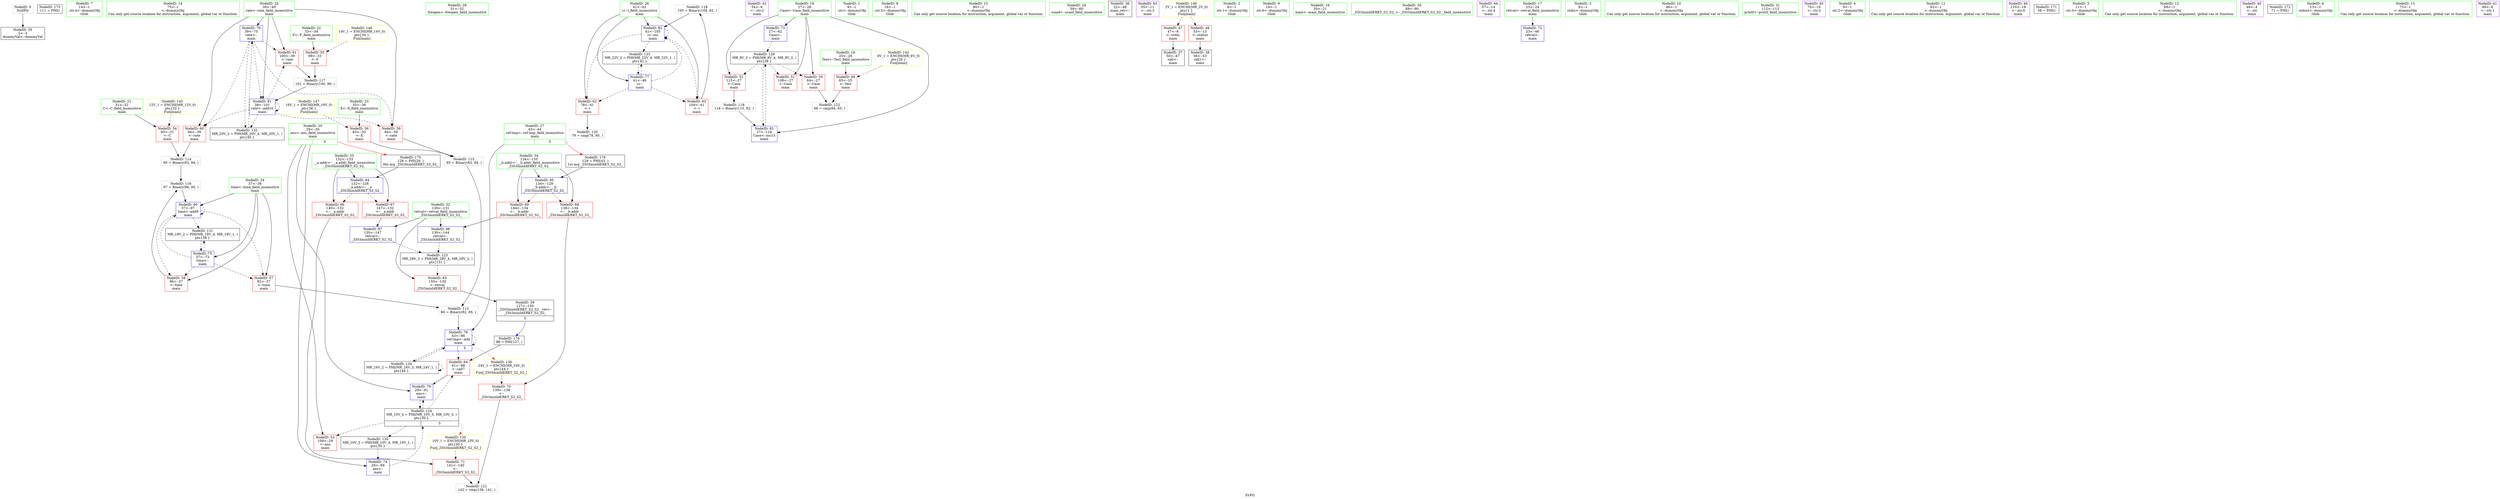 digraph "SVFG" {
	label="SVFG";

	Node0x55b2da5f2d70 [shape=record,color=grey,label="{NodeID: 0\nNullPtr}"];
	Node0x55b2da5f2d70 -> Node0x55b2da6097f0[style=solid];
	Node0x55b2da622050 [shape=record,color=black,label="{NodeID: 173\n111 = PHI()\n}"];
	Node0x55b2da607f80 [shape=record,color=green,label="{NodeID: 7\n14\<--1\n.str.4\<--dummyObj\nGlob }"];
	Node0x55b2da608590 [shape=record,color=green,label="{NodeID: 14\n75\<--1\n\<--dummyObj\nCan only get source location for instruction, argument, global var or function.}"];
	Node0x55b2da608bd0 [shape=record,color=green,label="{NodeID: 21\n31\<--32\nC\<--C_field_insensitive\nmain\n}"];
	Node0x55b2da608bd0 -> Node0x55b2da60b7b0[style=solid];
	Node0x55b2da609180 [shape=record,color=green,label="{NodeID: 28\n51\<--52\nfreopen\<--freopen_field_insensitive\n}"];
	Node0x55b2da60fad0 [shape=record,color=grey,label="{NodeID: 118\n105 = Binary(104, 62, )\n}"];
	Node0x55b2da60fad0 -> Node0x55b2da60ce70[style=solid];
	Node0x55b2da6097f0 [shape=record,color=black,label="{NodeID: 35\n2\<--3\ndummyVal\<--dummyVal\n}"];
	Node0x55b2da609dd0 [shape=record,color=purple,label="{NodeID: 42\n54\<--9\n\<--.str.2\nmain\n}"];
	Node0x55b2da6169e0 [shape=record,color=black,label="{NodeID: 132\nMR_20V_2 = PHI(MR_20V_4, MR_20V_1, )\npts\{40 \}\n}"];
	Node0x55b2da6169e0 -> Node0x55b2da60c990[style=dashed];
	Node0x55b2da60b3a0 [shape=record,color=red,label="{NodeID: 49\n65\<--25\n\<--Test\nmain\n}"];
	Node0x55b2da60b3a0 -> Node0x55b2da6100d0[style=solid];
	Node0x55b2da60b950 [shape=record,color=red,label="{NodeID: 56\n83\<--35\n\<--X\nmain\n}"];
	Node0x55b2da60b950 -> Node0x55b2da60f650[style=solid];
	Node0x55b2da618cf0 [shape=record,color=yellow,style=double,label="{NodeID: 146\n14V_1 = ENCHI(MR_14V_0)\npts\{34 \}\nFun[main]}"];
	Node0x55b2da618cf0 -> Node0x55b2da60b880[style=dashed];
	Node0x55b2da60bf00 [shape=record,color=red,label="{NodeID: 63\n104\<--41\n\<--i\nmain\n}"];
	Node0x55b2da60bf00 -> Node0x55b2da60fad0[style=solid];
	Node0x55b2da60c4b0 [shape=record,color=red,label="{NodeID: 70\n139\<--138\n\<--\n_ZSt3minIdERKT_S2_S2_\n}"];
	Node0x55b2da60c4b0 -> Node0x55b2da60ff50[style=solid];
	Node0x55b2da60ca60 [shape=record,color=blue,label="{NodeID: 77\n41\<--46\ni\<--\nmain\n}"];
	Node0x55b2da60ca60 -> Node0x55b2da60be30[style=dashed];
	Node0x55b2da60ca60 -> Node0x55b2da60bf00[style=dashed];
	Node0x55b2da60ca60 -> Node0x55b2da60ce70[style=dashed];
	Node0x55b2da60ca60 -> Node0x55b2da616ee0[style=dashed];
	Node0x55b2da60d010 [shape=record,color=blue,label="{NodeID: 84\n132\<--128\n__a.addr\<--__a\n_ZSt3minIdERKT_S2_S2_\n}"];
	Node0x55b2da60d010 -> Node0x55b2da60c170[style=dashed];
	Node0x55b2da60d010 -> Node0x55b2da60c240[style=dashed];
	Node0x55b2da5f2e80 [shape=record,color=green,label="{NodeID: 1\n4\<--1\n.str\<--dummyObj\nGlob }"];
	Node0x55b2da622120 [shape=record,color=black,label="{NodeID: 174\n88 = PHI(127, )\n}"];
	Node0x55b2da622120 -> Node0x55b2da60bfd0[style=solid];
	Node0x55b2da608010 [shape=record,color=green,label="{NodeID: 8\n16\<--1\n.str.5\<--dummyObj\nGlob }"];
	Node0x55b2da608690 [shape=record,color=green,label="{NodeID: 15\n80\<--1\n\<--dummyObj\nCan only get source location for instruction, argument, global var or function.}"];
	Node0x55b2da608ca0 [shape=record,color=green,label="{NodeID: 22\n33\<--34\nF\<--F_field_insensitive\nmain\n}"];
	Node0x55b2da608ca0 -> Node0x55b2da60b880[style=solid];
	Node0x55b2da609280 [shape=record,color=green,label="{NodeID: 29\n59\<--60\nscanf\<--scanf_field_insensitive\n}"];
	Node0x55b2da60fc50 [shape=record,color=grey,label="{NodeID: 119\n116 = Binary(115, 62, )\n}"];
	Node0x55b2da60fc50 -> Node0x55b2da60cf40[style=solid];
	Node0x55b2da6098f0 [shape=record,color=black,label="{NodeID: 36\n22\<--46\nmain_ret\<--\nmain\n}"];
	Node0x55b2da609ea0 [shape=record,color=purple,label="{NodeID: 43\n55\<--11\n\<--.str.3\nmain\n}"];
	Node0x55b2da616ee0 [shape=record,color=black,label="{NodeID: 133\nMR_22V_2 = PHI(MR_22V_4, MR_22V_1, )\npts\{42 \}\n}"];
	Node0x55b2da616ee0 -> Node0x55b2da60ca60[style=dashed];
	Node0x55b2da60b470 [shape=record,color=red,label="{NodeID: 50\n64\<--27\n\<--Case\nmain\n}"];
	Node0x55b2da60b470 -> Node0x55b2da6100d0[style=solid];
	Node0x55b2da618780 [shape=record,color=yellow,style=double,label="{NodeID: 140\n2V_1 = ENCHI(MR_2V_0)\npts\{1 \}\nFun[main]}"];
	Node0x55b2da618780 -> Node0x55b2da60a1e0[style=dashed];
	Node0x55b2da618780 -> Node0x55b2da60b2d0[style=dashed];
	Node0x55b2da60ba20 [shape=record,color=red,label="{NodeID: 57\n82\<--37\n\<--time\nmain\n}"];
	Node0x55b2da60ba20 -> Node0x55b2da60f350[style=solid];
	Node0x55b2da618dd0 [shape=record,color=yellow,style=double,label="{NodeID: 147\n16V_1 = ENCHI(MR_16V_0)\npts\{36 \}\nFun[main]}"];
	Node0x55b2da618dd0 -> Node0x55b2da60b950[style=dashed];
	Node0x55b2da60bfd0 [shape=record,color=red,label="{NodeID: 64\n91\<--88\n\<--call7\nmain\n}"];
	Node0x55b2da60bfd0 -> Node0x55b2da60cc00[style=solid];
	Node0x55b2da60c580 [shape=record,color=red,label="{NodeID: 71\n141\<--140\n\<--\n_ZSt3minIdERKT_S2_S2_\n}"];
	Node0x55b2da60c580 -> Node0x55b2da60ff50[style=solid];
	Node0x55b2da60cb30 [shape=record,color=blue,label="{NodeID: 78\n43\<--86\nref.tmp\<--add\nmain\n|{|<s3>5}}"];
	Node0x55b2da60cb30 -> Node0x55b2da60bfd0[style=dashed];
	Node0x55b2da60cb30 -> Node0x55b2da60cb30[style=dashed];
	Node0x55b2da60cb30 -> Node0x55b2da6173e0[style=dashed];
	Node0x55b2da60cb30:s3 -> Node0x55b2da618400[style=dashed,color=red];
	Node0x55b2da60d0e0 [shape=record,color=blue,label="{NodeID: 85\n134\<--129\n__b.addr\<--__b\n_ZSt3minIdERKT_S2_S2_\n}"];
	Node0x55b2da60d0e0 -> Node0x55b2da60c310[style=dashed];
	Node0x55b2da60d0e0 -> Node0x55b2da60c3e0[style=dashed];
	Node0x55b2da607250 [shape=record,color=green,label="{NodeID: 2\n6\<--1\n.str.1\<--dummyObj\nGlob }"];
	Node0x55b2da622310 [shape=record,color=black,label="{NodeID: 175\n128 = PHI(29, )\n0th arg _ZSt3minIdERKT_S2_S2_ }"];
	Node0x55b2da622310 -> Node0x55b2da60d010[style=solid];
	Node0x55b2da6080d0 [shape=record,color=green,label="{NodeID: 9\n18\<--1\n.str.6\<--dummyObj\nGlob }"];
	Node0x55b2da608790 [shape=record,color=green,label="{NodeID: 16\n20\<--21\nmain\<--main_field_insensitive\n}"];
	Node0x55b2da608d70 [shape=record,color=green,label="{NodeID: 23\n35\<--36\nX\<--X_field_insensitive\nmain\n}"];
	Node0x55b2da608d70 -> Node0x55b2da60b950[style=solid];
	Node0x55b2da60f350 [shape=record,color=grey,label="{NodeID: 113\n86 = Binary(82, 85, )\n}"];
	Node0x55b2da60f350 -> Node0x55b2da60cb30[style=solid];
	Node0x55b2da609380 [shape=record,color=green,label="{NodeID: 30\n89\<--90\n_ZSt3minIdERKT_S2_S2_\<--_ZSt3minIdERKT_S2_S2__field_insensitive\n}"];
	Node0x55b2da60fdd0 [shape=record,color=grey,label="{NodeID: 120\n79 = cmp(78, 80, )\n}"];
	Node0x55b2da6099c0 [shape=record,color=black,label="{NodeID: 37\n50\<--47\ncall\<--\nmain\n}"];
	Node0x55b2da609f70 [shape=record,color=purple,label="{NodeID: 44\n57\<--14\n\<--.str.4\nmain\n}"];
	Node0x55b2da6173e0 [shape=record,color=black,label="{NodeID: 134\nMR_24V_2 = PHI(MR_24V_3, MR_24V_1, )\npts\{44 \}\n}"];
	Node0x55b2da6173e0 -> Node0x55b2da60cb30[style=dashed];
	Node0x55b2da6173e0 -> Node0x55b2da6173e0[style=dashed];
	Node0x55b2da60b540 [shape=record,color=red,label="{NodeID: 51\n108\<--27\n\<--Case\nmain\n}"];
	Node0x55b2da60baf0 [shape=record,color=red,label="{NodeID: 58\n96\<--37\n\<--time\nmain\n}"];
	Node0x55b2da60baf0 -> Node0x55b2da60f7d0[style=solid];
	Node0x55b2da60c0a0 [shape=record,color=red,label="{NodeID: 65\n150\<--130\n\<--retval\n_ZSt3minIdERKT_S2_S2_\n}"];
	Node0x55b2da60c0a0 -> Node0x55b2da609b60[style=solid];
	Node0x55b2da60c650 [shape=record,color=blue,label="{NodeID: 72\n23\<--46\nretval\<--\nmain\n}"];
	Node0x55b2da60cc00 [shape=record,color=blue,label="{NodeID: 79\n29\<--91\nans\<--\nmain\n}"];
	Node0x55b2da60cc00 -> Node0x55b2da6141e0[style=dashed];
	Node0x55b2da60d1b0 [shape=record,color=blue,label="{NodeID: 86\n130\<--144\nretval\<--\n_ZSt3minIdERKT_S2_S2_\n}"];
	Node0x55b2da60d1b0 -> Node0x55b2da613ce0[style=dashed];
	Node0x55b2da6072e0 [shape=record,color=green,label="{NodeID: 3\n8\<--1\nstdin\<--dummyObj\nGlob }"];
	Node0x55b2da622410 [shape=record,color=black,label="{NodeID: 176\n129 = PHI(43, )\n1st arg _ZSt3minIdERKT_S2_S2_ }"];
	Node0x55b2da622410 -> Node0x55b2da60d0e0[style=solid];
	Node0x55b2da608190 [shape=record,color=green,label="{NodeID: 10\n46\<--1\n\<--dummyObj\nCan only get source location for instruction, argument, global var or function.}"];
	Node0x55b2da608890 [shape=record,color=green,label="{NodeID: 17\n23\<--24\nretval\<--retval_field_insensitive\nmain\n}"];
	Node0x55b2da608890 -> Node0x55b2da60c650[style=solid];
	Node0x55b2da608e40 [shape=record,color=green,label="{NodeID: 24\n37\<--38\ntime\<--time_field_insensitive\nmain\n}"];
	Node0x55b2da608e40 -> Node0x55b2da60ba20[style=solid];
	Node0x55b2da608e40 -> Node0x55b2da60baf0[style=solid];
	Node0x55b2da608e40 -> Node0x55b2da60c8c0[style=solid];
	Node0x55b2da608e40 -> Node0x55b2da60ccd0[style=solid];
	Node0x55b2da60f4d0 [shape=record,color=grey,label="{NodeID: 114\n95 = Binary(93, 94, )\n}"];
	Node0x55b2da60f4d0 -> Node0x55b2da60f7d0[style=solid];
	Node0x55b2da609480 [shape=record,color=green,label="{NodeID: 31\n112\<--113\nprintf\<--printf_field_insensitive\n}"];
	Node0x55b2da60ff50 [shape=record,color=grey,label="{NodeID: 121\n142 = cmp(139, 141, )\n}"];
	Node0x55b2da609a90 [shape=record,color=black,label="{NodeID: 38\n56\<--53\ncall1\<--\nmain\n}"];
	Node0x55b2da60a040 [shape=record,color=purple,label="{NodeID: 45\n70\<--16\n\<--.str.5\nmain\n}"];
	Node0x55b2da6178e0 [shape=record,color=yellow,style=double,label="{NodeID: 135\n10V_1 = ENCHI(MR_10V_0)\npts\{30 \}\nFun[_ZSt3minIdERKT_S2_S2_]}"];
	Node0x55b2da6178e0 -> Node0x55b2da60c580[style=dashed];
	Node0x55b2da60b610 [shape=record,color=red,label="{NodeID: 52\n115\<--27\n\<--Case\nmain\n}"];
	Node0x55b2da60b610 -> Node0x55b2da60fc50[style=solid];
	Node0x55b2da618970 [shape=record,color=yellow,style=double,label="{NodeID: 142\n6V_1 = ENCHI(MR_6V_0)\npts\{26 \}\nFun[main]}"];
	Node0x55b2da618970 -> Node0x55b2da60b3a0[style=dashed];
	Node0x55b2da60bbc0 [shape=record,color=red,label="{NodeID: 59\n84\<--39\n\<--rate\nmain\n}"];
	Node0x55b2da60bbc0 -> Node0x55b2da60f650[style=solid];
	Node0x55b2da60c170 [shape=record,color=red,label="{NodeID: 66\n140\<--132\n\<--__a.addr\n_ZSt3minIdERKT_S2_S2_\n}"];
	Node0x55b2da60c170 -> Node0x55b2da60c580[style=solid];
	Node0x55b2da60c720 [shape=record,color=blue,label="{NodeID: 73\n27\<--62\nCase\<--\nmain\n}"];
	Node0x55b2da60c720 -> Node0x55b2da615ae0[style=dashed];
	Node0x55b2da60ccd0 [shape=record,color=blue,label="{NodeID: 80\n37\<--97\ntime\<--add9\nmain\n}"];
	Node0x55b2da60ccd0 -> Node0x55b2da60ba20[style=dashed];
	Node0x55b2da60ccd0 -> Node0x55b2da60baf0[style=dashed];
	Node0x55b2da60ccd0 -> Node0x55b2da60ccd0[style=dashed];
	Node0x55b2da60ccd0 -> Node0x55b2da6164e0[style=dashed];
	Node0x55b2da60d280 [shape=record,color=blue,label="{NodeID: 87\n130\<--147\nretval\<--\n_ZSt3minIdERKT_S2_S2_\n}"];
	Node0x55b2da60d280 -> Node0x55b2da613ce0[style=dashed];
	Node0x55b2da607590 [shape=record,color=green,label="{NodeID: 4\n9\<--1\n.str.2\<--dummyObj\nGlob }"];
	Node0x55b2da608290 [shape=record,color=green,label="{NodeID: 11\n62\<--1\n\<--dummyObj\nCan only get source location for instruction, argument, global var or function.}"];
	Node0x55b2da608960 [shape=record,color=green,label="{NodeID: 18\n25\<--26\nTest\<--Test_field_insensitive\nmain\n}"];
	Node0x55b2da608960 -> Node0x55b2da60b3a0[style=solid];
	Node0x55b2da608f10 [shape=record,color=green,label="{NodeID: 25\n39\<--40\nrate\<--rate_field_insensitive\nmain\n}"];
	Node0x55b2da608f10 -> Node0x55b2da60bbc0[style=solid];
	Node0x55b2da608f10 -> Node0x55b2da60bc90[style=solid];
	Node0x55b2da608f10 -> Node0x55b2da60bd60[style=solid];
	Node0x55b2da608f10 -> Node0x55b2da60c990[style=solid];
	Node0x55b2da608f10 -> Node0x55b2da60cda0[style=solid];
	Node0x55b2da60f650 [shape=record,color=grey,label="{NodeID: 115\n85 = Binary(83, 84, )\n}"];
	Node0x55b2da60f650 -> Node0x55b2da60f350[style=solid];
	Node0x55b2da609580 [shape=record,color=green,label="{NodeID: 32\n130\<--131\nretval\<--retval_field_insensitive\n_ZSt3minIdERKT_S2_S2_\n}"];
	Node0x55b2da609580 -> Node0x55b2da60c0a0[style=solid];
	Node0x55b2da609580 -> Node0x55b2da60d1b0[style=solid];
	Node0x55b2da609580 -> Node0x55b2da60d280[style=solid];
	Node0x55b2da6100d0 [shape=record,color=grey,label="{NodeID: 122\n66 = cmp(64, 65, )\n}"];
	Node0x55b2da609b60 [shape=record,color=black,label="{NodeID: 39\n127\<--150\n_ZSt3minIdERKT_S2_S2__ret\<--\n_ZSt3minIdERKT_S2_S2_\n|{<s0>5}}"];
	Node0x55b2da609b60:s0 -> Node0x55b2da622120[style=solid,color=blue];
	Node0x55b2da615ae0 [shape=record,color=black,label="{NodeID: 129\nMR_8V_3 = PHI(MR_8V_4, MR_8V_2, )\npts\{28 \}\n}"];
	Node0x55b2da615ae0 -> Node0x55b2da60b470[style=dashed];
	Node0x55b2da615ae0 -> Node0x55b2da60b540[style=dashed];
	Node0x55b2da615ae0 -> Node0x55b2da60b610[style=dashed];
	Node0x55b2da615ae0 -> Node0x55b2da60cf40[style=dashed];
	Node0x55b2da60a110 [shape=record,color=purple,label="{NodeID: 46\n110\<--18\n\<--.str.6\nmain\n}"];
	Node0x55b2da618400 [shape=record,color=yellow,style=double,label="{NodeID: 136\n24V_1 = ENCHI(MR_24V_0)\npts\{44 \}\nFun[_ZSt3minIdERKT_S2_S2_]}"];
	Node0x55b2da618400 -> Node0x55b2da60c4b0[style=dashed];
	Node0x55b2da60b6e0 [shape=record,color=red,label="{NodeID: 53\n109\<--29\n\<--ans\nmain\n}"];
	Node0x55b2da60bc90 [shape=record,color=red,label="{NodeID: 60\n94\<--39\n\<--rate\nmain\n}"];
	Node0x55b2da60bc90 -> Node0x55b2da60f4d0[style=solid];
	Node0x55b2da60c240 [shape=record,color=red,label="{NodeID: 67\n147\<--132\n\<--__a.addr\n_ZSt3minIdERKT_S2_S2_\n}"];
	Node0x55b2da60c240 -> Node0x55b2da60d280[style=solid];
	Node0x55b2da60c7f0 [shape=record,color=blue,label="{NodeID: 74\n29\<--69\nans\<--\nmain\n}"];
	Node0x55b2da60c7f0 -> Node0x55b2da6141e0[style=dashed];
	Node0x55b2da60cda0 [shape=record,color=blue,label="{NodeID: 81\n39\<--101\nrate\<--add10\nmain\n}"];
	Node0x55b2da60cda0 -> Node0x55b2da60bbc0[style=dashed];
	Node0x55b2da60cda0 -> Node0x55b2da60bc90[style=dashed];
	Node0x55b2da60cda0 -> Node0x55b2da60bd60[style=dashed];
	Node0x55b2da60cda0 -> Node0x55b2da60cda0[style=dashed];
	Node0x55b2da60cda0 -> Node0x55b2da6169e0[style=dashed];
	Node0x55b2da621840 [shape=record,color=black,label="{NodeID: 171\n58 = PHI()\n}"];
	Node0x55b2da607620 [shape=record,color=green,label="{NodeID: 5\n11\<--1\n.str.3\<--dummyObj\nGlob }"];
	Node0x55b2da608390 [shape=record,color=green,label="{NodeID: 12\n69\<--1\n\<--dummyObj\nCan only get source location for instruction, argument, global var or function.}"];
	Node0x55b2da608a30 [shape=record,color=green,label="{NodeID: 19\n27\<--28\nCase\<--Case_field_insensitive\nmain\n}"];
	Node0x55b2da608a30 -> Node0x55b2da60b470[style=solid];
	Node0x55b2da608a30 -> Node0x55b2da60b540[style=solid];
	Node0x55b2da608a30 -> Node0x55b2da60b610[style=solid];
	Node0x55b2da608a30 -> Node0x55b2da60c720[style=solid];
	Node0x55b2da608a30 -> Node0x55b2da60cf40[style=solid];
	Node0x55b2da608fe0 [shape=record,color=green,label="{NodeID: 26\n41\<--42\ni\<--i_field_insensitive\nmain\n}"];
	Node0x55b2da608fe0 -> Node0x55b2da60be30[style=solid];
	Node0x55b2da608fe0 -> Node0x55b2da60bf00[style=solid];
	Node0x55b2da608fe0 -> Node0x55b2da60ca60[style=solid];
	Node0x55b2da608fe0 -> Node0x55b2da60ce70[style=solid];
	Node0x55b2da60f7d0 [shape=record,color=grey,label="{NodeID: 116\n97 = Binary(96, 95, )\n}"];
	Node0x55b2da60f7d0 -> Node0x55b2da60ccd0[style=solid];
	Node0x55b2da609650 [shape=record,color=green,label="{NodeID: 33\n132\<--133\n__a.addr\<--__a.addr_field_insensitive\n_ZSt3minIdERKT_S2_S2_\n}"];
	Node0x55b2da609650 -> Node0x55b2da60c170[style=solid];
	Node0x55b2da609650 -> Node0x55b2da60c240[style=solid];
	Node0x55b2da609650 -> Node0x55b2da60d010[style=solid];
	Node0x55b2da613ce0 [shape=record,color=black,label="{NodeID: 123\nMR_28V_3 = PHI(MR_28V_4, MR_28V_2, )\npts\{131 \}\n}"];
	Node0x55b2da613ce0 -> Node0x55b2da60c0a0[style=dashed];
	Node0x55b2da609c30 [shape=record,color=purple,label="{NodeID: 40\n48\<--4\n\<--.str\nmain\n}"];
	Node0x55b2da615fe0 [shape=record,color=black,label="{NodeID: 130\nMR_10V_2 = PHI(MR_10V_4, MR_10V_1, )\npts\{30 \}\n}"];
	Node0x55b2da615fe0 -> Node0x55b2da60c7f0[style=dashed];
	Node0x55b2da60a1e0 [shape=record,color=red,label="{NodeID: 47\n47\<--8\n\<--stdin\nmain\n}"];
	Node0x55b2da60a1e0 -> Node0x55b2da6099c0[style=solid];
	Node0x55b2da60b7b0 [shape=record,color=red,label="{NodeID: 54\n93\<--31\n\<--C\nmain\n}"];
	Node0x55b2da60b7b0 -> Node0x55b2da60f4d0[style=solid];
	Node0x55b2da60bd60 [shape=record,color=red,label="{NodeID: 61\n100\<--39\n\<--rate\nmain\n}"];
	Node0x55b2da60bd60 -> Node0x55b2da60f950[style=solid];
	Node0x55b2da60c310 [shape=record,color=red,label="{NodeID: 68\n138\<--134\n\<--__b.addr\n_ZSt3minIdERKT_S2_S2_\n}"];
	Node0x55b2da60c310 -> Node0x55b2da60c4b0[style=solid];
	Node0x55b2da60c8c0 [shape=record,color=blue,label="{NodeID: 75\n37\<--73\ntime\<--\nmain\n}"];
	Node0x55b2da60c8c0 -> Node0x55b2da60ba20[style=dashed];
	Node0x55b2da60c8c0 -> Node0x55b2da60baf0[style=dashed];
	Node0x55b2da60c8c0 -> Node0x55b2da60ccd0[style=dashed];
	Node0x55b2da60c8c0 -> Node0x55b2da6164e0[style=dashed];
	Node0x55b2da60ce70 [shape=record,color=blue,label="{NodeID: 82\n41\<--105\ni\<--inc\nmain\n}"];
	Node0x55b2da60ce70 -> Node0x55b2da60be30[style=dashed];
	Node0x55b2da60ce70 -> Node0x55b2da60bf00[style=dashed];
	Node0x55b2da60ce70 -> Node0x55b2da60ce70[style=dashed];
	Node0x55b2da60ce70 -> Node0x55b2da616ee0[style=dashed];
	Node0x55b2da621940 [shape=record,color=black,label="{NodeID: 172\n71 = PHI()\n}"];
	Node0x55b2da6076e0 [shape=record,color=green,label="{NodeID: 6\n13\<--1\nstdout\<--dummyObj\nGlob }"];
	Node0x55b2da608490 [shape=record,color=green,label="{NodeID: 13\n73\<--1\n\<--dummyObj\nCan only get source location for instruction, argument, global var or function.}"];
	Node0x55b2da608b00 [shape=record,color=green,label="{NodeID: 20\n29\<--30\nans\<--ans_field_insensitive\nmain\n|{|<s3>5}}"];
	Node0x55b2da608b00 -> Node0x55b2da60b6e0[style=solid];
	Node0x55b2da608b00 -> Node0x55b2da60c7f0[style=solid];
	Node0x55b2da608b00 -> Node0x55b2da60cc00[style=solid];
	Node0x55b2da608b00:s3 -> Node0x55b2da622310[style=solid,color=red];
	Node0x55b2da6090b0 [shape=record,color=green,label="{NodeID: 27\n43\<--44\nref.tmp\<--ref.tmp_field_insensitive\nmain\n|{|<s1>5}}"];
	Node0x55b2da6090b0 -> Node0x55b2da60cb30[style=solid];
	Node0x55b2da6090b0:s1 -> Node0x55b2da622410[style=solid,color=red];
	Node0x55b2da60f950 [shape=record,color=grey,label="{NodeID: 117\n101 = Binary(100, 99, )\n}"];
	Node0x55b2da60f950 -> Node0x55b2da60cda0[style=solid];
	Node0x55b2da609720 [shape=record,color=green,label="{NodeID: 34\n134\<--135\n__b.addr\<--__b.addr_field_insensitive\n_ZSt3minIdERKT_S2_S2_\n}"];
	Node0x55b2da609720 -> Node0x55b2da60c310[style=solid];
	Node0x55b2da609720 -> Node0x55b2da60c3e0[style=solid];
	Node0x55b2da609720 -> Node0x55b2da60d0e0[style=solid];
	Node0x55b2da6141e0 [shape=record,color=black,label="{NodeID: 124\nMR_10V_4 = PHI(MR_10V_5, MR_10V_3, )\npts\{30 \}\n|{|<s4>5}}"];
	Node0x55b2da6141e0 -> Node0x55b2da60b6e0[style=dashed];
	Node0x55b2da6141e0 -> Node0x55b2da60bfd0[style=dashed];
	Node0x55b2da6141e0 -> Node0x55b2da60cc00[style=dashed];
	Node0x55b2da6141e0 -> Node0x55b2da615fe0[style=dashed];
	Node0x55b2da6141e0:s4 -> Node0x55b2da6178e0[style=dashed,color=red];
	Node0x55b2da609d00 [shape=record,color=purple,label="{NodeID: 41\n49\<--6\n\<--.str.1\nmain\n}"];
	Node0x55b2da6164e0 [shape=record,color=black,label="{NodeID: 131\nMR_18V_2 = PHI(MR_18V_4, MR_18V_1, )\npts\{38 \}\n}"];
	Node0x55b2da6164e0 -> Node0x55b2da60c8c0[style=dashed];
	Node0x55b2da60b2d0 [shape=record,color=red,label="{NodeID: 48\n53\<--13\n\<--stdout\nmain\n}"];
	Node0x55b2da60b2d0 -> Node0x55b2da609a90[style=solid];
	Node0x55b2da60b880 [shape=record,color=red,label="{NodeID: 55\n99\<--33\n\<--F\nmain\n}"];
	Node0x55b2da60b880 -> Node0x55b2da60f950[style=solid];
	Node0x55b2da618c10 [shape=record,color=yellow,style=double,label="{NodeID: 145\n12V_1 = ENCHI(MR_12V_0)\npts\{32 \}\nFun[main]}"];
	Node0x55b2da618c10 -> Node0x55b2da60b7b0[style=dashed];
	Node0x55b2da60be30 [shape=record,color=red,label="{NodeID: 62\n78\<--41\n\<--i\nmain\n}"];
	Node0x55b2da60be30 -> Node0x55b2da60fdd0[style=solid];
	Node0x55b2da60c3e0 [shape=record,color=red,label="{NodeID: 69\n144\<--134\n\<--__b.addr\n_ZSt3minIdERKT_S2_S2_\n}"];
	Node0x55b2da60c3e0 -> Node0x55b2da60d1b0[style=solid];
	Node0x55b2da60c990 [shape=record,color=blue,label="{NodeID: 76\n39\<--75\nrate\<--\nmain\n}"];
	Node0x55b2da60c990 -> Node0x55b2da60bbc0[style=dashed];
	Node0x55b2da60c990 -> Node0x55b2da60bc90[style=dashed];
	Node0x55b2da60c990 -> Node0x55b2da60bd60[style=dashed];
	Node0x55b2da60c990 -> Node0x55b2da60cda0[style=dashed];
	Node0x55b2da60c990 -> Node0x55b2da6169e0[style=dashed];
	Node0x55b2da60cf40 [shape=record,color=blue,label="{NodeID: 83\n27\<--116\nCase\<--inc13\nmain\n}"];
	Node0x55b2da60cf40 -> Node0x55b2da615ae0[style=dashed];
}
